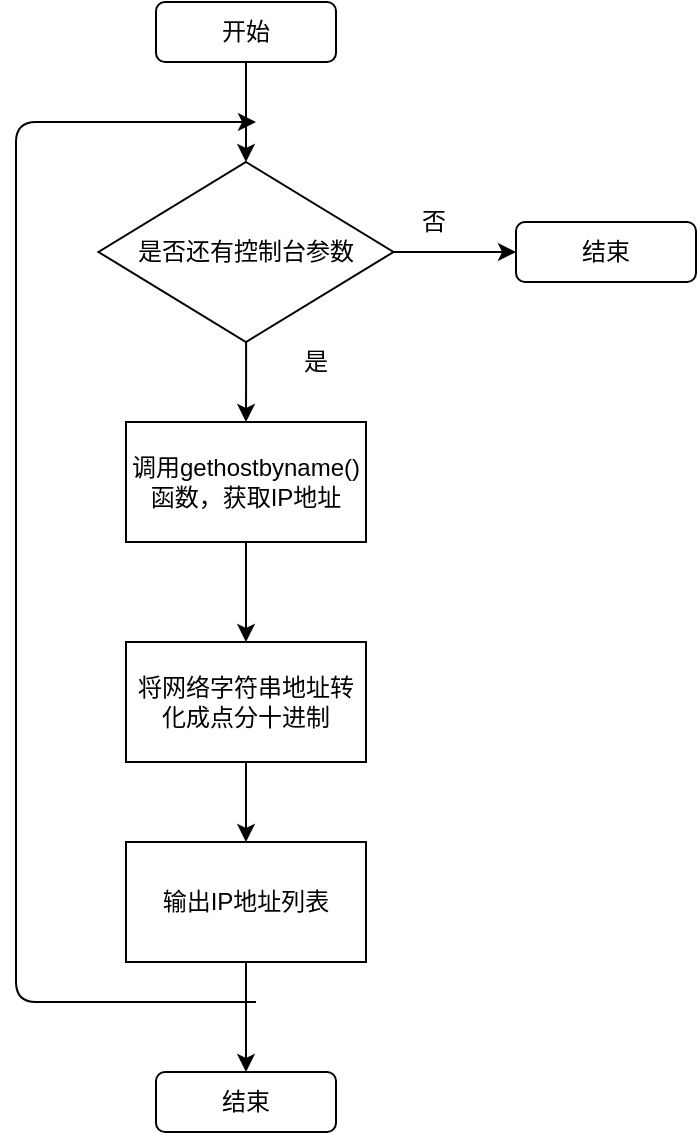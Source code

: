 <mxfile version="13.1.3" type="github"><diagram id="etWHDt0dmJlWy7X0Ah-S" name="Page-1"><mxGraphModel dx="912" dy="507" grid="1" gridSize="10" guides="1" tooltips="1" connect="1" arrows="1" fold="1" page="1" pageScale="1" pageWidth="827" pageHeight="1169" math="0" shadow="0"><root><mxCell id="0"/><mxCell id="1" parent="0"/><mxCell id="Nk4qdnrjPCUR-UDKg914-9" style="edgeStyle=orthogonalEdgeStyle;rounded=0;orthogonalLoop=1;jettySize=auto;html=1;exitX=0.5;exitY=1;exitDx=0;exitDy=0;entryX=0.5;entryY=0;entryDx=0;entryDy=0;" parent="1" source="PL7Y6G5rjQvbTK9-Vbo_-1" target="Nk4qdnrjPCUR-UDKg914-7" edge="1"><mxGeometry relative="1" as="geometry"><Array as="points"><mxPoint x="355" y="80"/><mxPoint x="355" y="80"/></Array></mxGeometry></mxCell><mxCell id="PL7Y6G5rjQvbTK9-Vbo_-1" value="开始" style="rounded=1;whiteSpace=wrap;html=1;" parent="1" vertex="1"><mxGeometry x="310" y="20" width="90" height="30" as="geometry"/></mxCell><mxCell id="Nk4qdnrjPCUR-UDKg914-17" style="edgeStyle=orthogonalEdgeStyle;rounded=0;orthogonalLoop=1;jettySize=auto;html=1;exitX=0.5;exitY=1;exitDx=0;exitDy=0;" parent="1" source="Nk4qdnrjPCUR-UDKg914-1" target="Nk4qdnrjPCUR-UDKg914-5" edge="1"><mxGeometry relative="1" as="geometry"/></mxCell><mxCell id="Nk4qdnrjPCUR-UDKg914-1" value="调用gethostbyname()&lt;br&gt;函数，获取IP地址" style="rounded=0;whiteSpace=wrap;html=1;" parent="1" vertex="1"><mxGeometry x="295" y="230" width="120" height="60" as="geometry"/></mxCell><mxCell id="Nk4qdnrjPCUR-UDKg914-18" style="edgeStyle=orthogonalEdgeStyle;rounded=0;orthogonalLoop=1;jettySize=auto;html=1;exitX=0.5;exitY=1;exitDx=0;exitDy=0;entryX=0.5;entryY=0;entryDx=0;entryDy=0;" parent="1" source="Nk4qdnrjPCUR-UDKg914-5" target="Nk4qdnrjPCUR-UDKg914-6" edge="1"><mxGeometry relative="1" as="geometry"/></mxCell><mxCell id="Nk4qdnrjPCUR-UDKg914-5" value="将网络字符串地址转化成点分十进制" style="rounded=0;whiteSpace=wrap;html=1;" parent="1" vertex="1"><mxGeometry x="295" y="340" width="120" height="60" as="geometry"/></mxCell><mxCell id="Nk4qdnrjPCUR-UDKg914-20" style="edgeStyle=orthogonalEdgeStyle;rounded=0;orthogonalLoop=1;jettySize=auto;html=1;exitX=0.5;exitY=1;exitDx=0;exitDy=0;entryX=0.5;entryY=0;entryDx=0;entryDy=0;" parent="1" source="Nk4qdnrjPCUR-UDKg914-6" target="Nk4qdnrjPCUR-UDKg914-19" edge="1"><mxGeometry relative="1" as="geometry"/></mxCell><mxCell id="Nk4qdnrjPCUR-UDKg914-6" value="输出IP地址列表" style="rounded=0;whiteSpace=wrap;html=1;" parent="1" vertex="1"><mxGeometry x="295" y="440" width="120" height="60" as="geometry"/></mxCell><mxCell id="Nk4qdnrjPCUR-UDKg914-11" style="edgeStyle=orthogonalEdgeStyle;rounded=0;orthogonalLoop=1;jettySize=auto;html=1;entryX=0.5;entryY=0;entryDx=0;entryDy=0;" parent="1" source="Nk4qdnrjPCUR-UDKg914-7" target="Nk4qdnrjPCUR-UDKg914-1" edge="1"><mxGeometry relative="1" as="geometry"/></mxCell><mxCell id="Nk4qdnrjPCUR-UDKg914-12" style="edgeStyle=orthogonalEdgeStyle;rounded=0;orthogonalLoop=1;jettySize=auto;html=1;exitX=1;exitY=0.5;exitDx=0;exitDy=0;" parent="1" source="Nk4qdnrjPCUR-UDKg914-7" edge="1"><mxGeometry relative="1" as="geometry"><mxPoint x="490" y="145" as="targetPoint"/></mxGeometry></mxCell><mxCell id="Nk4qdnrjPCUR-UDKg914-7" value="是否还有控制台参数" style="rhombus;whiteSpace=wrap;html=1;" parent="1" vertex="1"><mxGeometry x="281.25" y="100" width="147.5" height="90" as="geometry"/></mxCell><mxCell id="Nk4qdnrjPCUR-UDKg914-14" value="结束" style="rounded=1;whiteSpace=wrap;html=1;" parent="1" vertex="1"><mxGeometry x="490" y="130" width="90" height="30" as="geometry"/></mxCell><mxCell id="Nk4qdnrjPCUR-UDKg914-15" value="否" style="text;html=1;strokeColor=none;fillColor=none;align=center;verticalAlign=middle;whiteSpace=wrap;rounded=0;" parent="1" vertex="1"><mxGeometry x="429" y="120" width="40" height="20" as="geometry"/></mxCell><mxCell id="Nk4qdnrjPCUR-UDKg914-16" value="是" style="text;html=1;strokeColor=none;fillColor=none;align=center;verticalAlign=middle;whiteSpace=wrap;rounded=0;" parent="1" vertex="1"><mxGeometry x="370" y="190" width="40" height="20" as="geometry"/></mxCell><mxCell id="Nk4qdnrjPCUR-UDKg914-19" value="结束" style="rounded=1;whiteSpace=wrap;html=1;" parent="1" vertex="1"><mxGeometry x="310" y="555" width="90" height="30" as="geometry"/></mxCell><mxCell id="Nk4qdnrjPCUR-UDKg914-24" value="" style="endArrow=classic;html=1;edgeStyle=orthogonalEdgeStyle;" parent="1" edge="1"><mxGeometry width="50" height="50" relative="1" as="geometry"><mxPoint x="360" y="520" as="sourcePoint"/><mxPoint x="360" y="80" as="targetPoint"/><Array as="points"><mxPoint x="240" y="520"/><mxPoint x="240" y="80"/></Array></mxGeometry></mxCell></root></mxGraphModel></diagram></mxfile>